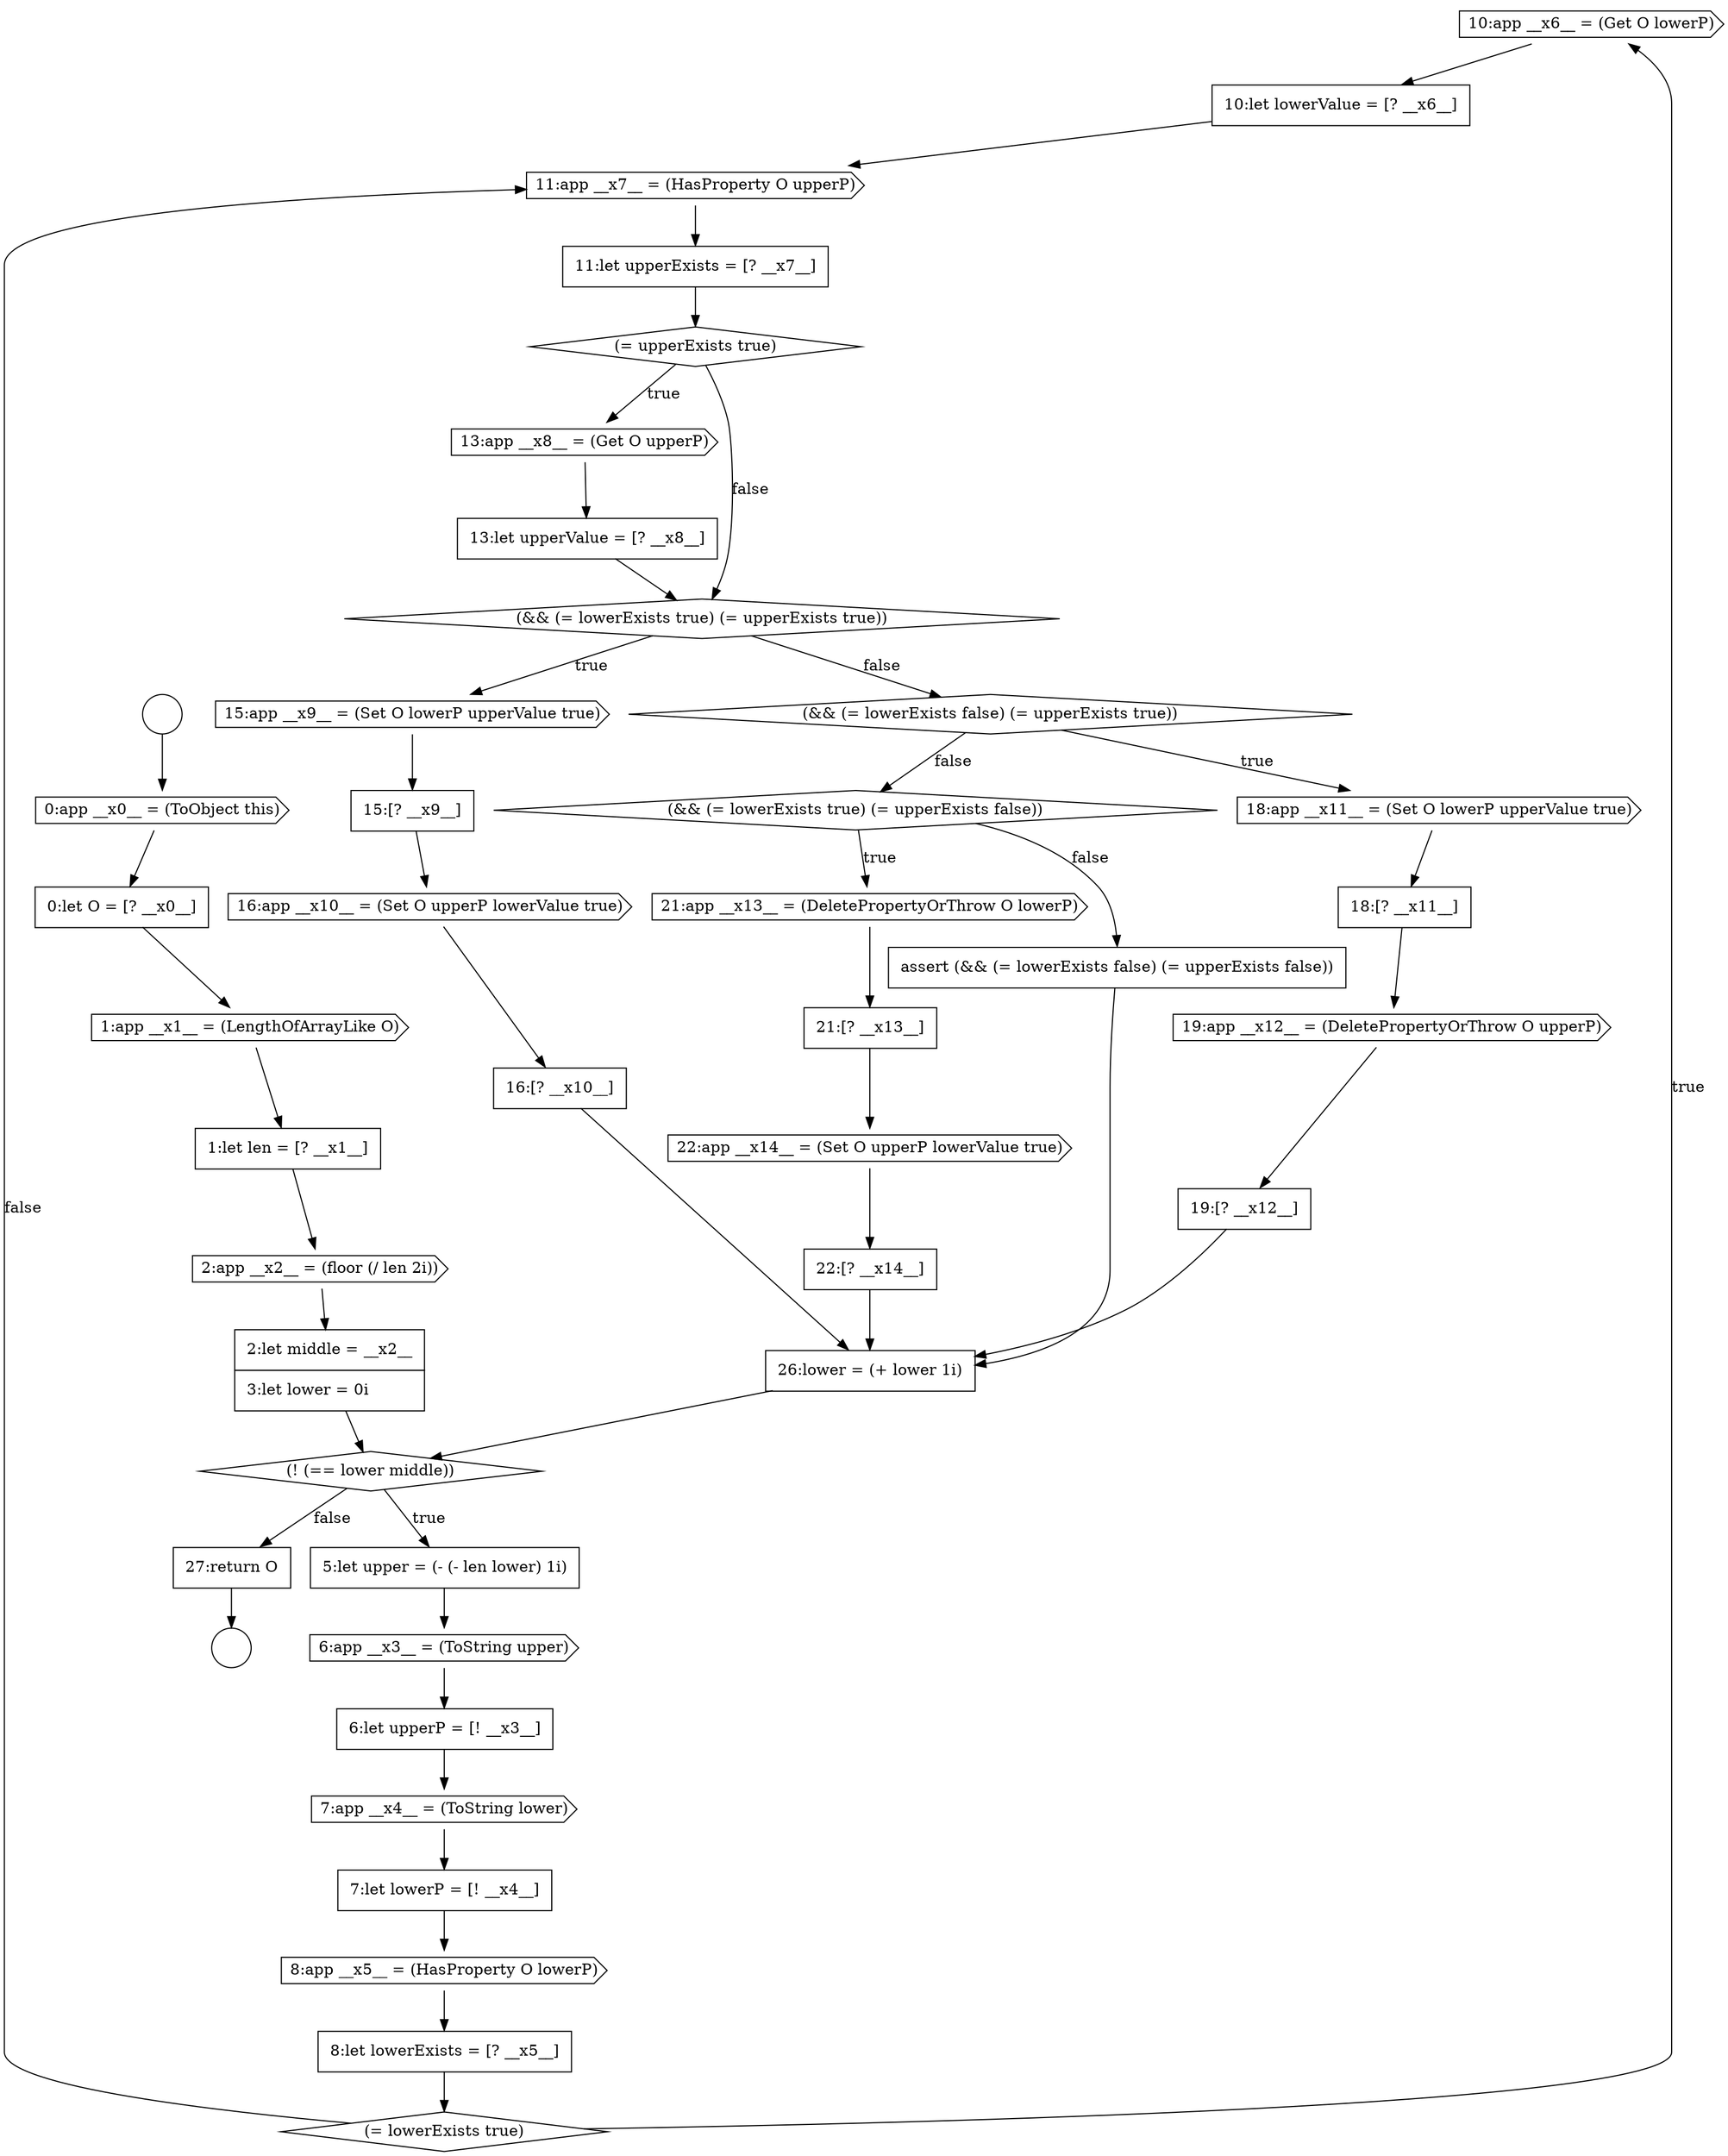 digraph {
  node16308 [shape=cds, label=<<font color="black">10:app __x6__ = (Get O lowerP)</font>> color="black" fillcolor="white" style=filled]
  node16293 [shape=cds, label=<<font color="black">0:app __x0__ = (ToObject this)</font>> color="black" fillcolor="white" style=filled]
  node16312 [shape=diamond, label=<<font color="black">(= upperExists true)</font>> color="black" fillcolor="white" style=filled]
  node16307 [shape=diamond, label=<<font color="black">(= lowerExists true)</font>> color="black" fillcolor="white" style=filled]
  node16301 [shape=cds, label=<<font color="black">6:app __x3__ = (ToString upper)</font>> color="black" fillcolor="white" style=filled]
  node16316 [shape=cds, label=<<font color="black">15:app __x9__ = (Set O lowerP upperValue true)</font>> color="black" fillcolor="white" style=filled]
  node16311 [shape=none, margin=0, label=<<font color="black">
    <table border="0" cellborder="1" cellspacing="0" cellpadding="10">
      <tr><td align="left">11:let upperExists = [? __x7__]</td></tr>
    </table>
  </font>> color="black" fillcolor="white" style=filled]
  node16291 [shape=circle label=" " color="black" fillcolor="white" style=filled]
  node16298 [shape=none, margin=0, label=<<font color="black">
    <table border="0" cellborder="1" cellspacing="0" cellpadding="10">
      <tr><td align="left">2:let middle = __x2__</td></tr>
      <tr><td align="left">3:let lower = 0i</td></tr>
    </table>
  </font>> color="black" fillcolor="white" style=filled]
  node16318 [shape=cds, label=<<font color="black">16:app __x10__ = (Set O upperP lowerValue true)</font>> color="black" fillcolor="white" style=filled]
  node16320 [shape=diamond, label=<<font color="black">(&amp;&amp; (= lowerExists false) (= upperExists true))</font>> color="black" fillcolor="white" style=filled]
  node16294 [shape=none, margin=0, label=<<font color="black">
    <table border="0" cellborder="1" cellspacing="0" cellpadding="10">
      <tr><td align="left">0:let O = [? __x0__]</td></tr>
    </table>
  </font>> color="black" fillcolor="white" style=filled]
  node16304 [shape=none, margin=0, label=<<font color="black">
    <table border="0" cellborder="1" cellspacing="0" cellpadding="10">
      <tr><td align="left">7:let lowerP = [! __x4__]</td></tr>
    </table>
  </font>> color="black" fillcolor="white" style=filled]
  node16319 [shape=none, margin=0, label=<<font color="black">
    <table border="0" cellborder="1" cellspacing="0" cellpadding="10">
      <tr><td align="left">16:[? __x10__]</td></tr>
    </table>
  </font>> color="black" fillcolor="white" style=filled]
  node16332 [shape=none, margin=0, label=<<font color="black">
    <table border="0" cellborder="1" cellspacing="0" cellpadding="10">
      <tr><td align="left">27:return O</td></tr>
    </table>
  </font>> color="black" fillcolor="white" style=filled]
  node16325 [shape=diamond, label=<<font color="black">(&amp;&amp; (= lowerExists true) (= upperExists false))</font>> color="black" fillcolor="white" style=filled]
  node16300 [shape=none, margin=0, label=<<font color="black">
    <table border="0" cellborder="1" cellspacing="0" cellpadding="10">
      <tr><td align="left">5:let upper = (- (- len lower) 1i)</td></tr>
    </table>
  </font>> color="black" fillcolor="white" style=filled]
  node16315 [shape=diamond, label=<<font color="black">(&amp;&amp; (= lowerExists true) (= upperExists true))</font>> color="black" fillcolor="white" style=filled]
  node16324 [shape=none, margin=0, label=<<font color="black">
    <table border="0" cellborder="1" cellspacing="0" cellpadding="10">
      <tr><td align="left">19:[? __x12__]</td></tr>
    </table>
  </font>> color="black" fillcolor="white" style=filled]
  node16297 [shape=cds, label=<<font color="black">2:app __x2__ = (floor (/ len 2i))</font>> color="black" fillcolor="white" style=filled]
  node16292 [shape=circle label=" " color="black" fillcolor="white" style=filled]
  node16328 [shape=cds, label=<<font color="black">22:app __x14__ = (Set O upperP lowerValue true)</font>> color="black" fillcolor="white" style=filled]
  node16329 [shape=none, margin=0, label=<<font color="black">
    <table border="0" cellborder="1" cellspacing="0" cellpadding="10">
      <tr><td align="left">22:[? __x14__]</td></tr>
    </table>
  </font>> color="black" fillcolor="white" style=filled]
  node16296 [shape=none, margin=0, label=<<font color="black">
    <table border="0" cellborder="1" cellspacing="0" cellpadding="10">
      <tr><td align="left">1:let len = [? __x1__]</td></tr>
    </table>
  </font>> color="black" fillcolor="white" style=filled]
  node16302 [shape=none, margin=0, label=<<font color="black">
    <table border="0" cellborder="1" cellspacing="0" cellpadding="10">
      <tr><td align="left">6:let upperP = [! __x3__]</td></tr>
    </table>
  </font>> color="black" fillcolor="white" style=filled]
  node16323 [shape=cds, label=<<font color="black">19:app __x12__ = (DeletePropertyOrThrow O upperP)</font>> color="black" fillcolor="white" style=filled]
  node16313 [shape=cds, label=<<font color="black">13:app __x8__ = (Get O upperP)</font>> color="black" fillcolor="white" style=filled]
  node16306 [shape=none, margin=0, label=<<font color="black">
    <table border="0" cellborder="1" cellspacing="0" cellpadding="10">
      <tr><td align="left">8:let lowerExists = [? __x5__]</td></tr>
    </table>
  </font>> color="black" fillcolor="white" style=filled]
  node16317 [shape=none, margin=0, label=<<font color="black">
    <table border="0" cellborder="1" cellspacing="0" cellpadding="10">
      <tr><td align="left">15:[? __x9__]</td></tr>
    </table>
  </font>> color="black" fillcolor="white" style=filled]
  node16310 [shape=cds, label=<<font color="black">11:app __x7__ = (HasProperty O upperP)</font>> color="black" fillcolor="white" style=filled]
  node16305 [shape=cds, label=<<font color="black">8:app __x5__ = (HasProperty O lowerP)</font>> color="black" fillcolor="white" style=filled]
  node16330 [shape=none, margin=0, label=<<font color="black">
    <table border="0" cellborder="1" cellspacing="0" cellpadding="10">
      <tr><td align="left">assert (&amp;&amp; (= lowerExists false) (= upperExists false))</td></tr>
    </table>
  </font>> color="black" fillcolor="white" style=filled]
  node16295 [shape=cds, label=<<font color="black">1:app __x1__ = (LengthOfArrayLike O)</font>> color="black" fillcolor="white" style=filled]
  node16327 [shape=none, margin=0, label=<<font color="black">
    <table border="0" cellborder="1" cellspacing="0" cellpadding="10">
      <tr><td align="left">21:[? __x13__]</td></tr>
    </table>
  </font>> color="black" fillcolor="white" style=filled]
  node16322 [shape=none, margin=0, label=<<font color="black">
    <table border="0" cellborder="1" cellspacing="0" cellpadding="10">
      <tr><td align="left">18:[? __x11__]</td></tr>
    </table>
  </font>> color="black" fillcolor="white" style=filled]
  node16303 [shape=cds, label=<<font color="black">7:app __x4__ = (ToString lower)</font>> color="black" fillcolor="white" style=filled]
  node16326 [shape=cds, label=<<font color="black">21:app __x13__ = (DeletePropertyOrThrow O lowerP)</font>> color="black" fillcolor="white" style=filled]
  node16321 [shape=cds, label=<<font color="black">18:app __x11__ = (Set O lowerP upperValue true)</font>> color="black" fillcolor="white" style=filled]
  node16331 [shape=none, margin=0, label=<<font color="black">
    <table border="0" cellborder="1" cellspacing="0" cellpadding="10">
      <tr><td align="left">26:lower = (+ lower 1i)</td></tr>
    </table>
  </font>> color="black" fillcolor="white" style=filled]
  node16299 [shape=diamond, label=<<font color="black">(! (== lower middle))</font>> color="black" fillcolor="white" style=filled]
  node16314 [shape=none, margin=0, label=<<font color="black">
    <table border="0" cellborder="1" cellspacing="0" cellpadding="10">
      <tr><td align="left">13:let upperValue = [? __x8__]</td></tr>
    </table>
  </font>> color="black" fillcolor="white" style=filled]
  node16309 [shape=none, margin=0, label=<<font color="black">
    <table border="0" cellborder="1" cellspacing="0" cellpadding="10">
      <tr><td align="left">10:let lowerValue = [? __x6__]</td></tr>
    </table>
  </font>> color="black" fillcolor="white" style=filled]
  node16314 -> node16315 [ color="black"]
  node16327 -> node16328 [ color="black"]
  node16295 -> node16296 [ color="black"]
  node16332 -> node16292 [ color="black"]
  node16321 -> node16322 [ color="black"]
  node16296 -> node16297 [ color="black"]
  node16310 -> node16311 [ color="black"]
  node16300 -> node16301 [ color="black"]
  node16303 -> node16304 [ color="black"]
  node16331 -> node16299 [ color="black"]
  node16305 -> node16306 [ color="black"]
  node16322 -> node16323 [ color="black"]
  node16317 -> node16318 [ color="black"]
  node16313 -> node16314 [ color="black"]
  node16308 -> node16309 [ color="black"]
  node16316 -> node16317 [ color="black"]
  node16326 -> node16327 [ color="black"]
  node16328 -> node16329 [ color="black"]
  node16298 -> node16299 [ color="black"]
  node16299 -> node16300 [label=<<font color="black">true</font>> color="black"]
  node16299 -> node16332 [label=<<font color="black">false</font>> color="black"]
  node16318 -> node16319 [ color="black"]
  node16311 -> node16312 [ color="black"]
  node16312 -> node16313 [label=<<font color="black">true</font>> color="black"]
  node16312 -> node16315 [label=<<font color="black">false</font>> color="black"]
  node16301 -> node16302 [ color="black"]
  node16325 -> node16326 [label=<<font color="black">true</font>> color="black"]
  node16325 -> node16330 [label=<<font color="black">false</font>> color="black"]
  node16307 -> node16308 [label=<<font color="black">true</font>> color="black"]
  node16307 -> node16310 [label=<<font color="black">false</font>> color="black"]
  node16293 -> node16294 [ color="black"]
  node16297 -> node16298 [ color="black"]
  node16330 -> node16331 [ color="black"]
  node16320 -> node16321 [label=<<font color="black">true</font>> color="black"]
  node16320 -> node16325 [label=<<font color="black">false</font>> color="black"]
  node16329 -> node16331 [ color="black"]
  node16319 -> node16331 [ color="black"]
  node16291 -> node16293 [ color="black"]
  node16304 -> node16305 [ color="black"]
  node16323 -> node16324 [ color="black"]
  node16306 -> node16307 [ color="black"]
  node16294 -> node16295 [ color="black"]
  node16302 -> node16303 [ color="black"]
  node16309 -> node16310 [ color="black"]
  node16315 -> node16316 [label=<<font color="black">true</font>> color="black"]
  node16315 -> node16320 [label=<<font color="black">false</font>> color="black"]
  node16324 -> node16331 [ color="black"]
}

